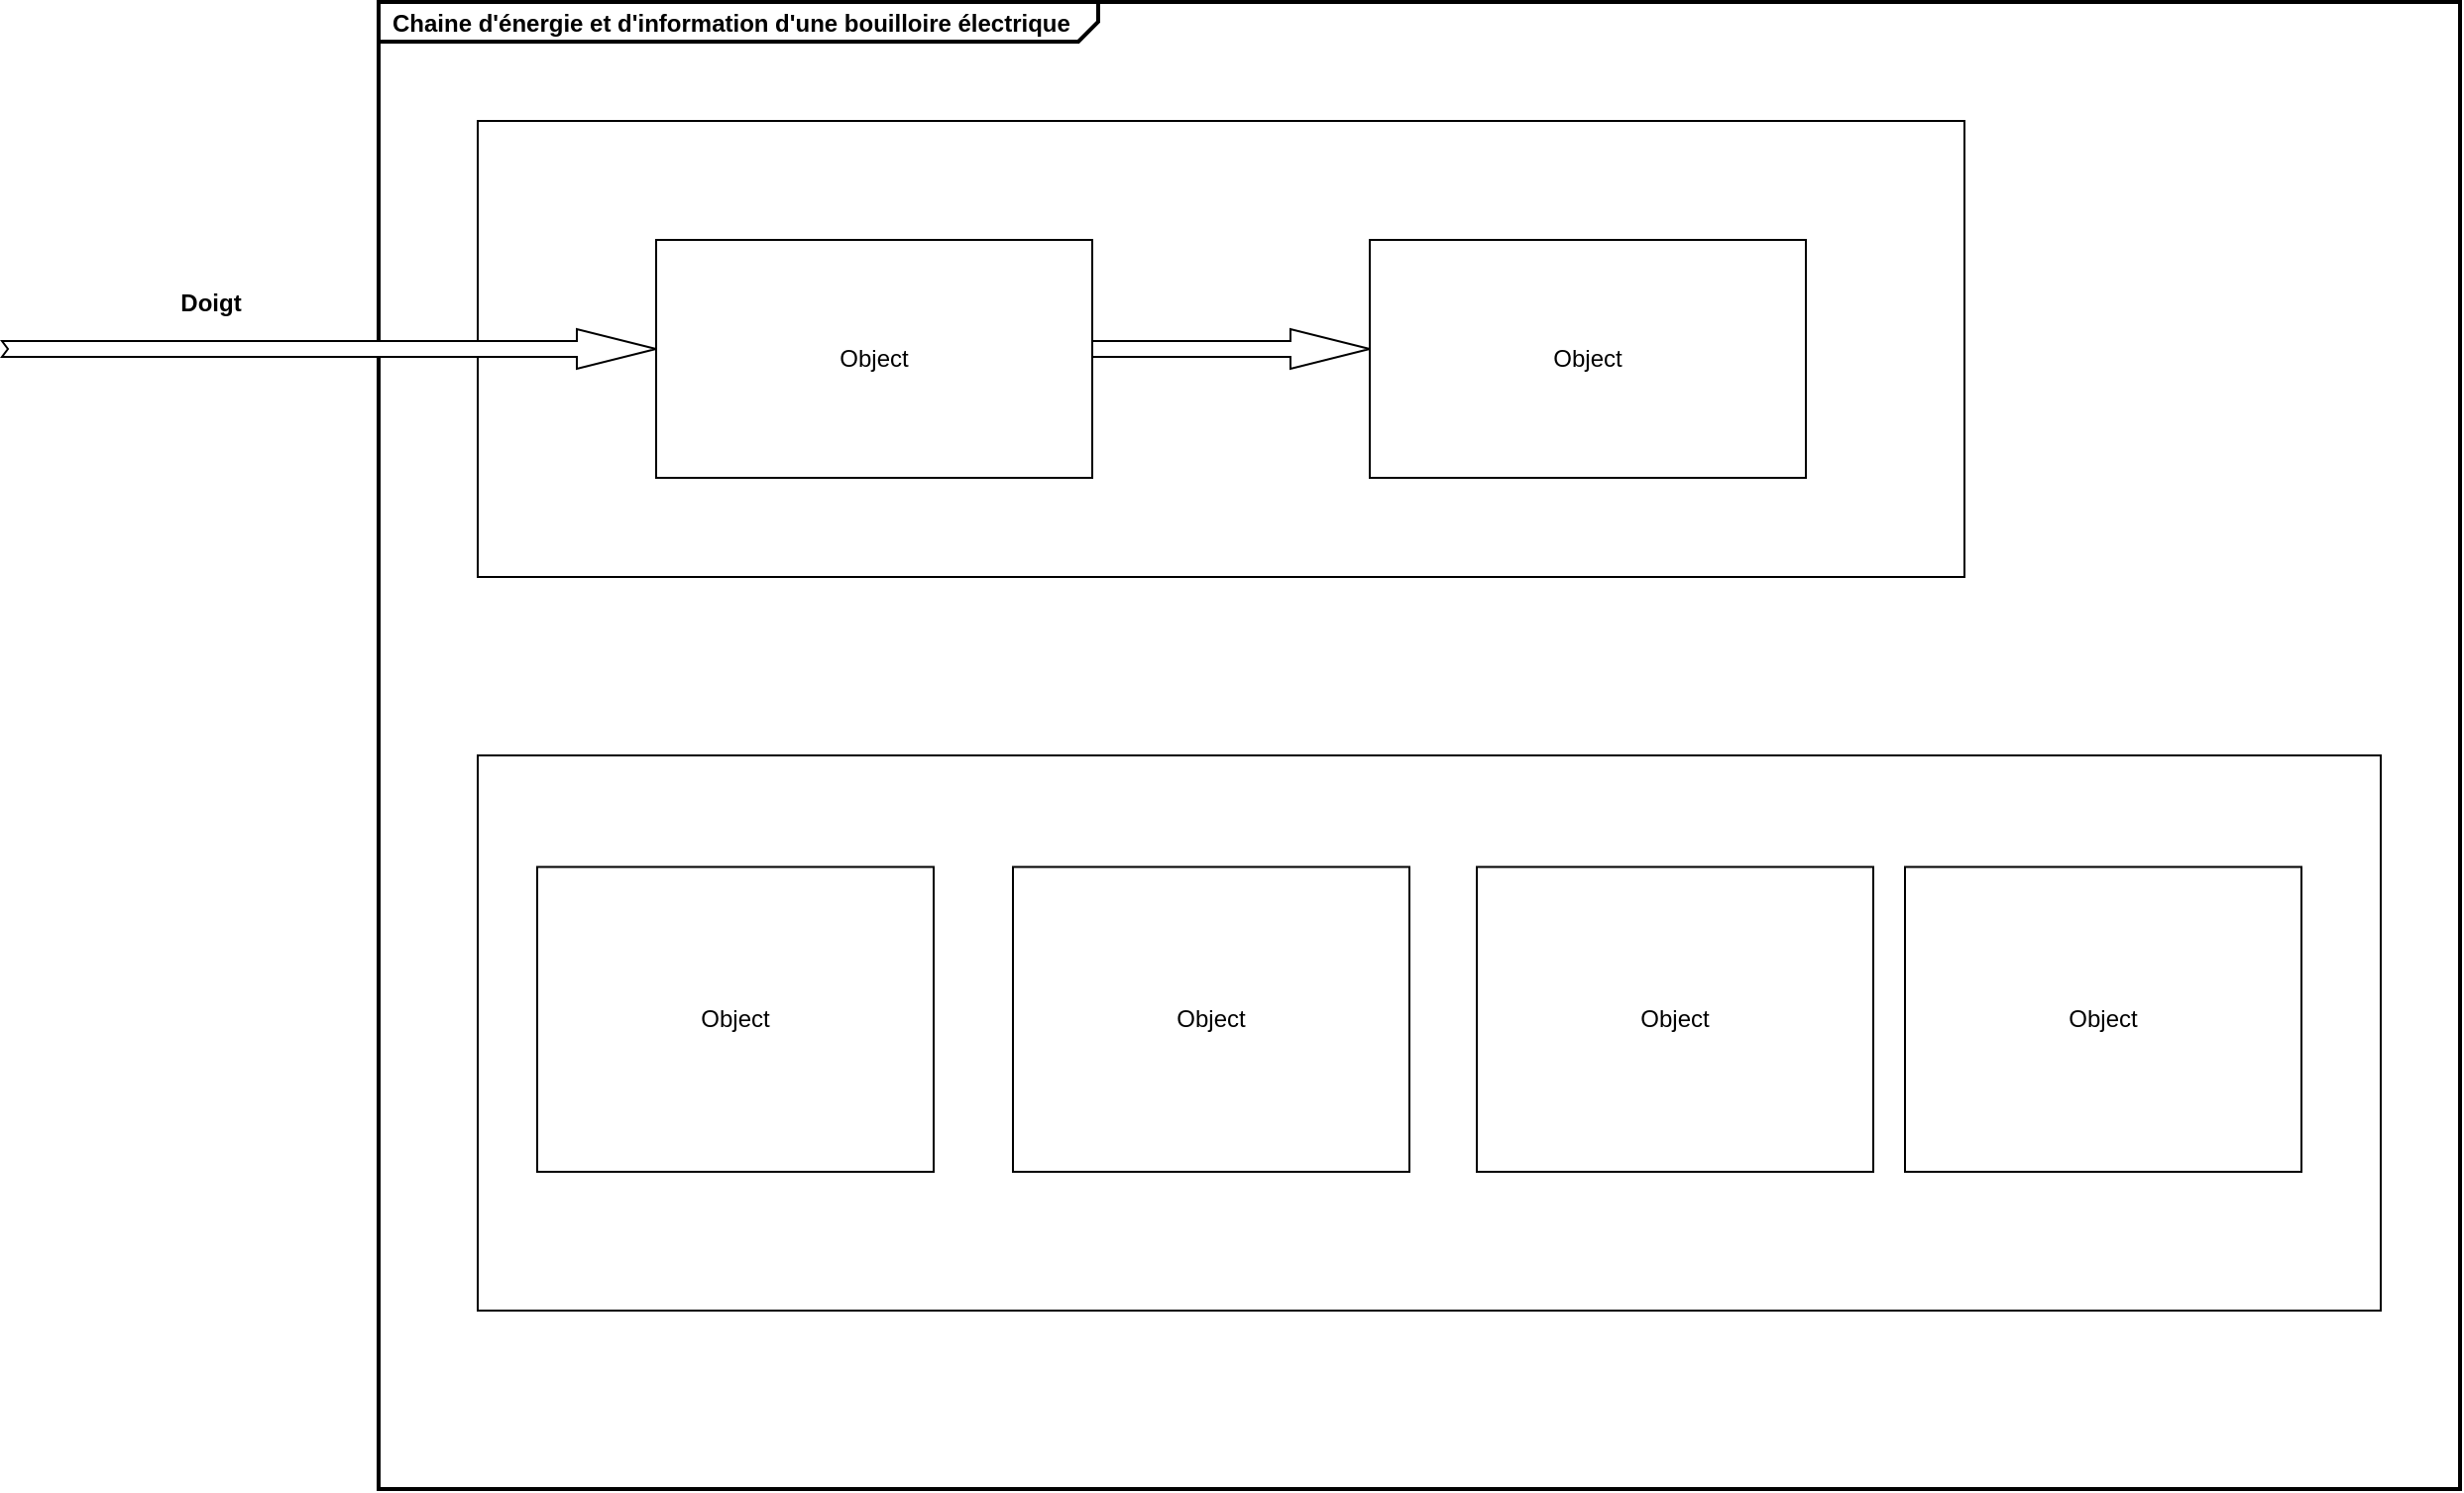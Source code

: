 <mxfile version="24.7.12">
  <diagram name="Page-1" id="Zjmr0gaHATwRoAC2WolZ">
    <mxGraphModel dx="2421" dy="1984" grid="1" gridSize="10" guides="1" tooltips="1" connect="1" arrows="1" fold="1" page="1" pageScale="1" pageWidth="827" pageHeight="1169" math="0" shadow="0">
      <root>
        <mxCell id="0" />
        <mxCell id="1" parent="0" />
        <mxCell id="LnlE2vB2DdziIzQnd_Bp-1" value="&lt;p style=&quot;margin:0px;margin-top:4px;margin-left:7px;text-align:left;&quot;&gt;&lt;b&gt;Chaine d&#39;énergie et d&#39;information d&#39;une bouilloire électrique&lt;/b&gt;&lt;/p&gt;" style="html=1;shape=mxgraph.sysml.package;overflow=fill;labelX=363;strokeWidth=2;align=center;" vertex="1" parent="1">
          <mxGeometry x="-240" y="-10" width="1050" height="750" as="geometry" />
        </mxCell>
        <mxCell id="LnlE2vB2DdziIzQnd_Bp-2" value="" style="html=1;whiteSpace=wrap;" vertex="1" parent="1">
          <mxGeometry x="-190" y="50" width="750" height="230" as="geometry" />
        </mxCell>
        <mxCell id="LnlE2vB2DdziIzQnd_Bp-3" value="" style="html=1;whiteSpace=wrap;" vertex="1" parent="1">
          <mxGeometry x="-190" y="370" width="960" height="280" as="geometry" />
        </mxCell>
        <mxCell id="LnlE2vB2DdziIzQnd_Bp-4" value="" style="html=1;shadow=0;dashed=0;align=center;verticalAlign=middle;shape=mxgraph.arrows2.arrow;dy=0.6;dx=40;notch=3;" vertex="1" parent="1">
          <mxGeometry x="-430" y="155" width="330" height="20" as="geometry" />
        </mxCell>
        <mxCell id="LnlE2vB2DdziIzQnd_Bp-5" value="Doigt" style="text;align=center;fontStyle=1;verticalAlign=middle;spacingLeft=3;spacingRight=3;strokeColor=none;rotatable=0;points=[[0,0.5],[1,0.5]];portConstraint=eastwest;html=1;" vertex="1" parent="1">
          <mxGeometry x="-380" y="129" width="110" height="26" as="geometry" />
        </mxCell>
        <mxCell id="LnlE2vB2DdziIzQnd_Bp-6" value="Object" style="html=1;whiteSpace=wrap;" vertex="1" parent="1">
          <mxGeometry x="-100" y="110" width="220" height="120" as="geometry" />
        </mxCell>
        <mxCell id="LnlE2vB2DdziIzQnd_Bp-7" value="" style="html=1;shadow=0;dashed=0;align=center;verticalAlign=middle;shape=mxgraph.arrows2.arrow;dy=0.6;dx=40;notch=0;" vertex="1" parent="1">
          <mxGeometry x="120" y="155" width="140" height="20" as="geometry" />
        </mxCell>
        <mxCell id="LnlE2vB2DdziIzQnd_Bp-9" value="Object" style="html=1;whiteSpace=wrap;" vertex="1" parent="1">
          <mxGeometry x="260" y="110" width="220" height="120" as="geometry" />
        </mxCell>
        <mxCell id="LnlE2vB2DdziIzQnd_Bp-17" value="Object" style="html=1;whiteSpace=wrap;" vertex="1" parent="1">
          <mxGeometry x="80" y="426.25" width="200" height="153.75" as="geometry" />
        </mxCell>
        <mxCell id="LnlE2vB2DdziIzQnd_Bp-18" value="Object" style="html=1;whiteSpace=wrap;" vertex="1" parent="1">
          <mxGeometry x="-160" y="426.25" width="200" height="153.75" as="geometry" />
        </mxCell>
        <mxCell id="LnlE2vB2DdziIzQnd_Bp-19" value="Object" style="html=1;whiteSpace=wrap;" vertex="1" parent="1">
          <mxGeometry x="314" y="426.25" width="200" height="153.75" as="geometry" />
        </mxCell>
        <mxCell id="LnlE2vB2DdziIzQnd_Bp-20" value="Object" style="html=1;whiteSpace=wrap;" vertex="1" parent="1">
          <mxGeometry x="530" y="426.25" width="200" height="153.75" as="geometry" />
        </mxCell>
      </root>
    </mxGraphModel>
  </diagram>
</mxfile>
